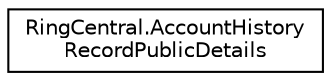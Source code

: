 digraph "Graphical Class Hierarchy"
{
 // LATEX_PDF_SIZE
  edge [fontname="Helvetica",fontsize="10",labelfontname="Helvetica",labelfontsize="10"];
  node [fontname="Helvetica",fontsize="10",shape=record];
  rankdir="LR";
  Node0 [label="RingCentral.AccountHistory\lRecordPublicDetails",height=0.2,width=0.4,color="black", fillcolor="white", style="filled",URL="$classRingCentral_1_1AccountHistoryRecordPublicDetails.html",tooltip=" "];
}
